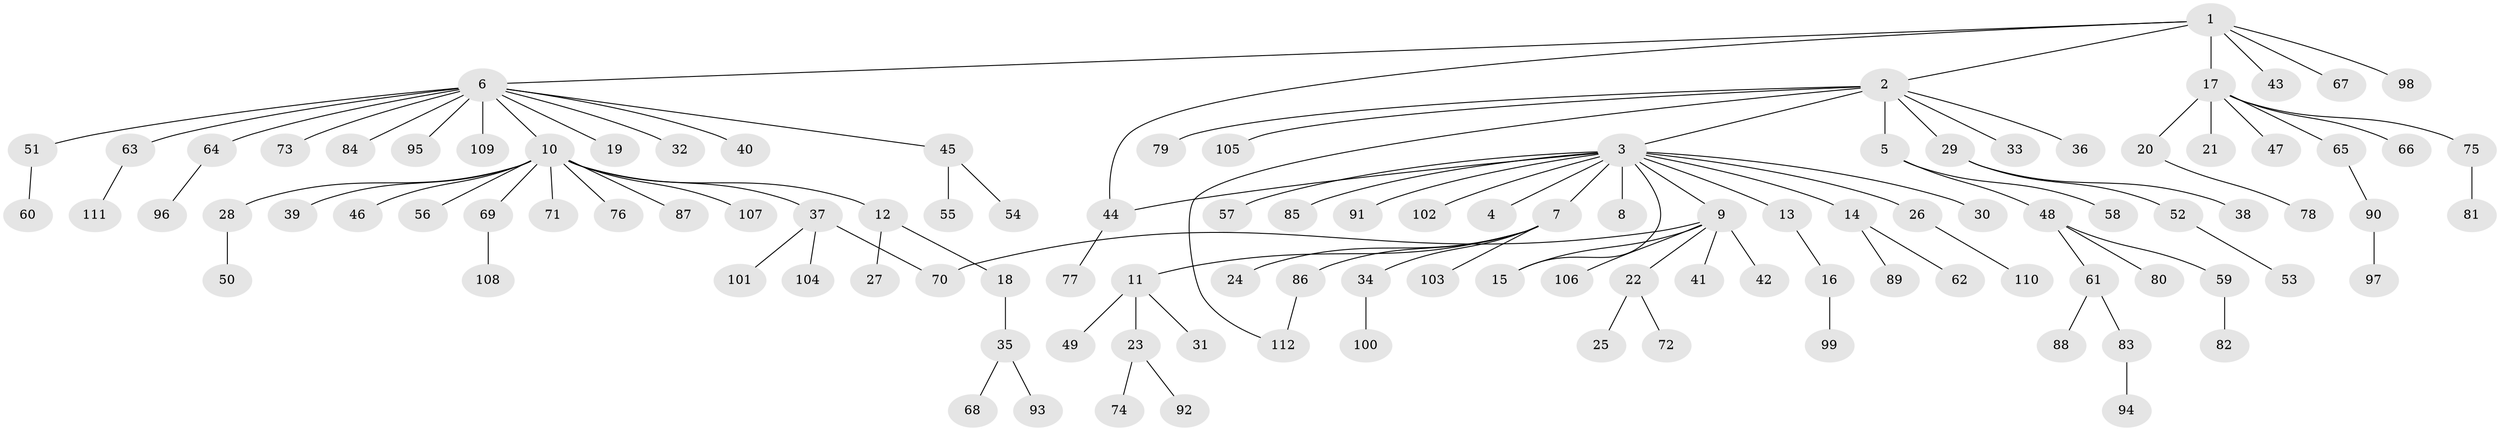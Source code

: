 // Generated by graph-tools (version 1.1) at 2025/25/03/09/25 03:25:54]
// undirected, 112 vertices, 115 edges
graph export_dot {
graph [start="1"]
  node [color=gray90,style=filled];
  1;
  2;
  3;
  4;
  5;
  6;
  7;
  8;
  9;
  10;
  11;
  12;
  13;
  14;
  15;
  16;
  17;
  18;
  19;
  20;
  21;
  22;
  23;
  24;
  25;
  26;
  27;
  28;
  29;
  30;
  31;
  32;
  33;
  34;
  35;
  36;
  37;
  38;
  39;
  40;
  41;
  42;
  43;
  44;
  45;
  46;
  47;
  48;
  49;
  50;
  51;
  52;
  53;
  54;
  55;
  56;
  57;
  58;
  59;
  60;
  61;
  62;
  63;
  64;
  65;
  66;
  67;
  68;
  69;
  70;
  71;
  72;
  73;
  74;
  75;
  76;
  77;
  78;
  79;
  80;
  81;
  82;
  83;
  84;
  85;
  86;
  87;
  88;
  89;
  90;
  91;
  92;
  93;
  94;
  95;
  96;
  97;
  98;
  99;
  100;
  101;
  102;
  103;
  104;
  105;
  106;
  107;
  108;
  109;
  110;
  111;
  112;
  1 -- 2;
  1 -- 6;
  1 -- 17;
  1 -- 43;
  1 -- 44;
  1 -- 67;
  1 -- 98;
  2 -- 3;
  2 -- 5;
  2 -- 29;
  2 -- 33;
  2 -- 36;
  2 -- 79;
  2 -- 105;
  2 -- 112;
  3 -- 4;
  3 -- 7;
  3 -- 8;
  3 -- 9;
  3 -- 13;
  3 -- 14;
  3 -- 15;
  3 -- 26;
  3 -- 30;
  3 -- 44;
  3 -- 57;
  3 -- 85;
  3 -- 91;
  3 -- 102;
  5 -- 48;
  5 -- 58;
  6 -- 10;
  6 -- 19;
  6 -- 32;
  6 -- 40;
  6 -- 45;
  6 -- 51;
  6 -- 63;
  6 -- 64;
  6 -- 73;
  6 -- 84;
  6 -- 95;
  6 -- 109;
  7 -- 11;
  7 -- 24;
  7 -- 34;
  7 -- 86;
  7 -- 103;
  9 -- 15;
  9 -- 22;
  9 -- 41;
  9 -- 42;
  9 -- 70;
  9 -- 106;
  10 -- 12;
  10 -- 28;
  10 -- 37;
  10 -- 39;
  10 -- 46;
  10 -- 56;
  10 -- 69;
  10 -- 71;
  10 -- 76;
  10 -- 87;
  10 -- 107;
  11 -- 23;
  11 -- 31;
  11 -- 49;
  12 -- 18;
  12 -- 27;
  13 -- 16;
  14 -- 62;
  14 -- 89;
  16 -- 99;
  17 -- 20;
  17 -- 21;
  17 -- 47;
  17 -- 65;
  17 -- 66;
  17 -- 75;
  18 -- 35;
  20 -- 78;
  22 -- 25;
  22 -- 72;
  23 -- 74;
  23 -- 92;
  26 -- 110;
  28 -- 50;
  29 -- 38;
  29 -- 52;
  34 -- 100;
  35 -- 68;
  35 -- 93;
  37 -- 70;
  37 -- 101;
  37 -- 104;
  44 -- 77;
  45 -- 54;
  45 -- 55;
  48 -- 59;
  48 -- 61;
  48 -- 80;
  51 -- 60;
  52 -- 53;
  59 -- 82;
  61 -- 83;
  61 -- 88;
  63 -- 111;
  64 -- 96;
  65 -- 90;
  69 -- 108;
  75 -- 81;
  83 -- 94;
  86 -- 112;
  90 -- 97;
}
